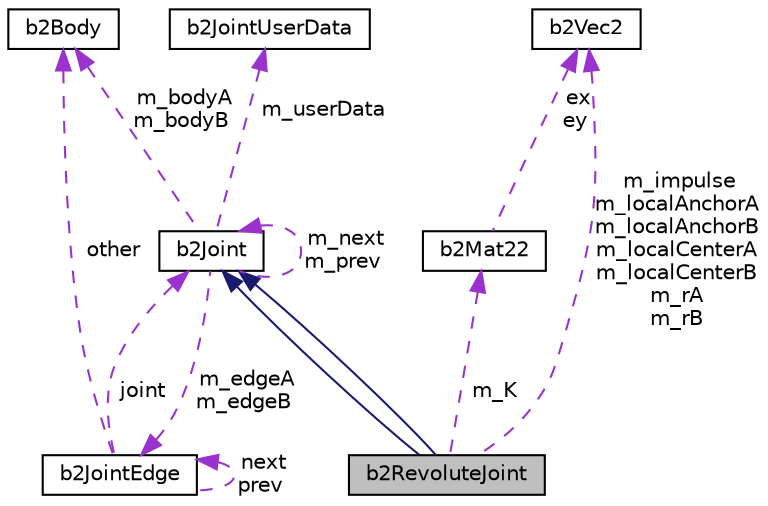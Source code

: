 digraph "b2RevoluteJoint"
{
 // LATEX_PDF_SIZE
  edge [fontname="Helvetica",fontsize="10",labelfontname="Helvetica",labelfontsize="10"];
  node [fontname="Helvetica",fontsize="10",shape=record];
  Node1 [label="b2RevoluteJoint",height=0.2,width=0.4,color="black", fillcolor="grey75", style="filled", fontcolor="black",tooltip=" "];
  Node2 -> Node1 [dir="back",color="midnightblue",fontsize="10",style="solid"];
  Node2 [label="b2Joint",height=0.2,width=0.4,color="black", fillcolor="white", style="filled",URL="$classb2Joint.html",tooltip=" "];
  Node3 -> Node2 [dir="back",color="darkorchid3",fontsize="10",style="dashed",label=" m_bodyA\nm_bodyB" ];
  Node3 [label="b2Body",height=0.2,width=0.4,color="black", fillcolor="white", style="filled",URL="$classb2Body.html",tooltip="A rigid body. These are created via b2World::CreateBody."];
  Node4 -> Node2 [dir="back",color="darkorchid3",fontsize="10",style="dashed",label=" m_edgeA\nm_edgeB" ];
  Node4 [label="b2JointEdge",height=0.2,width=0.4,color="black", fillcolor="white", style="filled",URL="$structb2JointEdge.html",tooltip=" "];
  Node3 -> Node4 [dir="back",color="darkorchid3",fontsize="10",style="dashed",label=" other" ];
  Node4 -> Node4 [dir="back",color="darkorchid3",fontsize="10",style="dashed",label=" next\nprev" ];
  Node2 -> Node4 [dir="back",color="darkorchid3",fontsize="10",style="dashed",label=" joint" ];
  Node2 -> Node2 [dir="back",color="darkorchid3",fontsize="10",style="dashed",label=" m_next\nm_prev" ];
  Node5 -> Node2 [dir="back",color="darkorchid3",fontsize="10",style="dashed",label=" m_userData" ];
  Node5 [label="b2JointUserData",height=0.2,width=0.4,color="black", fillcolor="white", style="filled",URL="$structb2JointUserData.html",tooltip="You can define this to inject whatever data you want in b2Joint."];
  Node2 -> Node1 [dir="back",color="midnightblue",fontsize="10",style="solid"];
  Node6 -> Node1 [dir="back",color="darkorchid3",fontsize="10",style="dashed",label=" m_impulse\nm_localAnchorA\nm_localAnchorB\nm_localCenterA\nm_localCenterB\nm_rA\nm_rB" ];
  Node6 [label="b2Vec2",height=0.2,width=0.4,color="black", fillcolor="white", style="filled",URL="$structb2Vec2.html",tooltip="A 2D column vector."];
  Node7 -> Node1 [dir="back",color="darkorchid3",fontsize="10",style="dashed",label=" m_K" ];
  Node7 [label="b2Mat22",height=0.2,width=0.4,color="black", fillcolor="white", style="filled",URL="$structb2Mat22.html",tooltip="A 2-by-2 matrix. Stored in column-major order."];
  Node6 -> Node7 [dir="back",color="darkorchid3",fontsize="10",style="dashed",label=" ex\ney" ];
}
